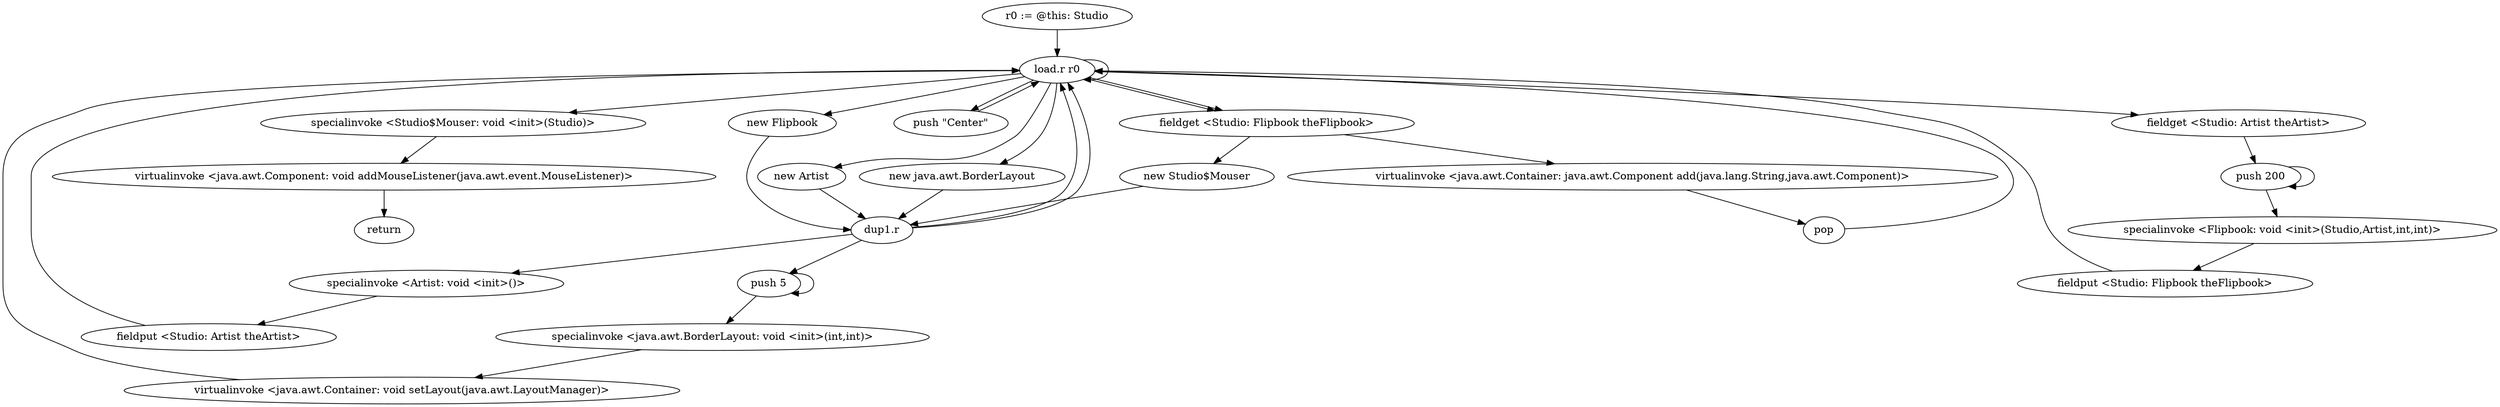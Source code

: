 digraph "" {
    "r0 := @this: Studio"
    "load.r r0"
    "r0 := @this: Studio"->"load.r r0";
    "new Artist"
    "load.r r0"->"new Artist";
    "dup1.r"
    "new Artist"->"dup1.r";
    "specialinvoke <Artist: void <init>()>"
    "dup1.r"->"specialinvoke <Artist: void <init>()>";
    "fieldput <Studio: Artist theArtist>"
    "specialinvoke <Artist: void <init>()>"->"fieldput <Studio: Artist theArtist>";
    "fieldput <Studio: Artist theArtist>"->"load.r r0";
    "new java.awt.BorderLayout"
    "load.r r0"->"new java.awt.BorderLayout";
    "new java.awt.BorderLayout"->"dup1.r";
    "push 5"
    "dup1.r"->"push 5";
    "push 5"->"push 5";
    "specialinvoke <java.awt.BorderLayout: void <init>(int,int)>"
    "push 5"->"specialinvoke <java.awt.BorderLayout: void <init>(int,int)>";
    "virtualinvoke <java.awt.Container: void setLayout(java.awt.LayoutManager)>"
    "specialinvoke <java.awt.BorderLayout: void <init>(int,int)>"->"virtualinvoke <java.awt.Container: void setLayout(java.awt.LayoutManager)>";
    "virtualinvoke <java.awt.Container: void setLayout(java.awt.LayoutManager)>"->"load.r r0";
    "new Flipbook"
    "load.r r0"->"new Flipbook";
    "new Flipbook"->"dup1.r";
    "dup1.r"->"load.r r0";
    "load.r r0"->"load.r r0";
    "fieldget <Studio: Artist theArtist>"
    "load.r r0"->"fieldget <Studio: Artist theArtist>";
    "push 200"
    "fieldget <Studio: Artist theArtist>"->"push 200";
    "push 200"->"push 200";
    "specialinvoke <Flipbook: void <init>(Studio,Artist,int,int)>"
    "push 200"->"specialinvoke <Flipbook: void <init>(Studio,Artist,int,int)>";
    "fieldput <Studio: Flipbook theFlipbook>"
    "specialinvoke <Flipbook: void <init>(Studio,Artist,int,int)>"->"fieldput <Studio: Flipbook theFlipbook>";
    "fieldput <Studio: Flipbook theFlipbook>"->"load.r r0";
    "push \"Center\""
    "load.r r0"->"push \"Center\"";
    "push \"Center\""->"load.r r0";
    "fieldget <Studio: Flipbook theFlipbook>"
    "load.r r0"->"fieldget <Studio: Flipbook theFlipbook>";
    "virtualinvoke <java.awt.Container: java.awt.Component add(java.lang.String,java.awt.Component)>"
    "fieldget <Studio: Flipbook theFlipbook>"->"virtualinvoke <java.awt.Container: java.awt.Component add(java.lang.String,java.awt.Component)>";
    "pop"
    "virtualinvoke <java.awt.Container: java.awt.Component add(java.lang.String,java.awt.Component)>"->"pop";
    "pop"->"load.r r0";
    "load.r r0"->"fieldget <Studio: Flipbook theFlipbook>";
    "new Studio$Mouser"
    "fieldget <Studio: Flipbook theFlipbook>"->"new Studio$Mouser";
    "new Studio$Mouser"->"dup1.r";
    "dup1.r"->"load.r r0";
    "specialinvoke <Studio$Mouser: void <init>(Studio)>"
    "load.r r0"->"specialinvoke <Studio$Mouser: void <init>(Studio)>";
    "virtualinvoke <java.awt.Component: void addMouseListener(java.awt.event.MouseListener)>"
    "specialinvoke <Studio$Mouser: void <init>(Studio)>"->"virtualinvoke <java.awt.Component: void addMouseListener(java.awt.event.MouseListener)>";
    "return"
    "virtualinvoke <java.awt.Component: void addMouseListener(java.awt.event.MouseListener)>"->"return";
}
